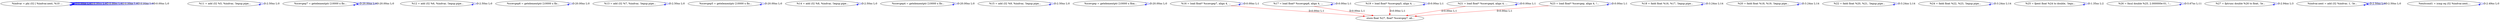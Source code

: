 digraph {
Node0x3360a10[label="  %indvar = phi i32 [ %indvar.next, %10 ..."];
Node0x3360a10 -> Node0x3360a10[label="D:0.00ns L:0",color=blue];
Node0x3360a10 -> Node0x3360a10[label="D:0.00ns L:0",color=blue];
Node0x3360a10 -> Node0x3360a10[label="D:0.00ns L:0",color=blue];
Node0x3360a10 -> Node0x3360a10[label="D:0.00ns L:0",color=blue];
Node0x3360a10 -> Node0x3360a10[label="D:0.00ns L:0",color=blue];
Node0x3360a10 -> Node0x3360a10[label="D:0.00ns L:0",color=blue];
Node0x3360af0[label="  %11 = add i32 %5, %indvar, !legup.pipe..."];
Node0x3360af0 -> Node0x3360af0[label="D:2.50ns L:0",color=blue];
Node0x3360bd0[label="  %scevgep7 = getelementptr [10000 x flo..."];
Node0x3360bd0 -> Node0x3360bd0[label="D:20.00ns L:0",color=blue];
Node0x3360bd0 -> Node0x3360bd0[label="D:20.00ns L:0",color=blue];
Node0x3360d70[label="  %12 = add i32 %6, %indvar, !legup.pipe..."];
Node0x3360d70 -> Node0x3360d70[label="D:2.50ns L:0",color=blue];
Node0x3360e50[label="  %scevgep6 = getelementptr [10000 x flo..."];
Node0x3360e50 -> Node0x3360e50[label="D:20.00ns L:0",color=blue];
Node0x3360f30[label="  %13 = add i32 %7, %indvar, !legup.pipe..."];
Node0x3360f30 -> Node0x3360f30[label="D:2.50ns L:0",color=blue];
Node0x3361010[label="  %scevgep5 = getelementptr [10000 x flo..."];
Node0x3361010 -> Node0x3361010[label="D:20.00ns L:0",color=blue];
Node0x33610f0[label="  %14 = add i32 %8, %indvar, !legup.pipe..."];
Node0x33610f0 -> Node0x33610f0[label="D:2.50ns L:0",color=blue];
Node0x33611d0[label="  %scevgep4 = getelementptr [10000 x flo..."];
Node0x33611d0 -> Node0x33611d0[label="D:20.00ns L:0",color=blue];
Node0x33612b0[label="  %15 = add i32 %9, %indvar, !legup.pipe..."];
Node0x33612b0 -> Node0x33612b0[label="D:2.50ns L:0",color=blue];
Node0x3361390[label="  %scevgep = getelementptr [10000 x floa..."];
Node0x3361390 -> Node0x3361390[label="D:20.00ns L:0",color=blue];
Node0x3382070[label="  %16 = load float* %scevgep7, align 4, ..."];
Node0x3382070 -> Node0x3382070[label="D:0.00ns L:1",color=blue];
Node0x3382b30[label="  store float %27, float* %scevgep7, ali..."];
Node0x3382070 -> Node0x3382b30[label="D:0.00ns L:1",color=red];
Node0x3382150[label="  %17 = load float* %scevgep6, align 4, ..."];
Node0x3382150 -> Node0x3382150[label="D:0.00ns L:1",color=blue];
Node0x3382150 -> Node0x3382b30[label="D:0.00ns L:1",color=red];
Node0x3382230[label="  %18 = fadd float %16, %17, !legup.pipe..."];
Node0x3382230 -> Node0x3382230[label="D:3.24ns L:14",color=blue];
Node0x3382310[label="  %19 = load float* %scevgep5, align 4, ..."];
Node0x3382310 -> Node0x3382310[label="D:0.00ns L:1",color=blue];
Node0x3382310 -> Node0x3382b30[label="D:0.00ns L:1",color=red];
Node0x33823f0[label="  %20 = fadd float %18, %19, !legup.pipe..."];
Node0x33823f0 -> Node0x33823f0[label="D:3.24ns L:14",color=blue];
Node0x33824d0[label="  %21 = load float* %scevgep4, align 4, ..."];
Node0x33824d0 -> Node0x33824d0[label="D:0.00ns L:1",color=blue];
Node0x33824d0 -> Node0x3382b30[label="D:0.00ns L:1",color=red];
Node0x33825b0[label="  %22 = fadd float %20, %21, !legup.pipe..."];
Node0x33825b0 -> Node0x33825b0[label="D:3.24ns L:14",color=blue];
Node0x3382690[label="  %23 = load float* %scevgep, align 4, !..."];
Node0x3382690 -> Node0x3382690[label="D:0.00ns L:1",color=blue];
Node0x3382690 -> Node0x3382b30[label="D:0.00ns L:1",color=red];
Node0x3382770[label="  %24 = fadd float %22, %23, !legup.pipe..."];
Node0x3382770 -> Node0x3382770[label="D:3.24ns L:14",color=blue];
Node0x3382890[label="  %25 = fpext float %24 to double, !legu..."];
Node0x3382890 -> Node0x3382890[label="D:1.35ns L:2",color=blue];
Node0x3382970[label="  %26 = fmul double %25, 2.000000e-01, !..."];
Node0x3382970 -> Node0x3382970[label="D:5.67ns L:11",color=blue];
Node0x3382a50[label="  %27 = fptrunc double %26 to float, !le..."];
Node0x3382a50 -> Node0x3382a50[label="D:2.94ns L:3",color=blue];
Node0x3382c10[label="  %indvar.next = add i32 %indvar, 1, !le..."];
Node0x3382c10 -> Node0x3382c10[label="D:2.50ns L:0",color=blue];
Node0x3382c10 -> Node0x3382c10[label="D:2.50ns L:0",color=blue];
Node0x3382d30[label="  %exitcond1 = icmp eq i32 %indvar.next,..."];
Node0x3382d30 -> Node0x3382d30[label="D:2.49ns L:0",color=blue];
}

